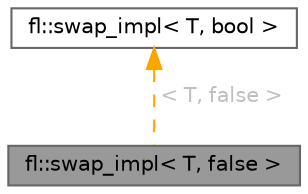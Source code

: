 digraph "fl::swap_impl&lt; T, false &gt;"
{
 // INTERACTIVE_SVG=YES
 // LATEX_PDF_SIZE
  bgcolor="transparent";
  edge [fontname=Helvetica,fontsize=10,labelfontname=Helvetica,labelfontsize=10];
  node [fontname=Helvetica,fontsize=10,shape=box,height=0.2,width=0.4];
  Node1 [id="Node000001",label="fl::swap_impl\< T, false \>",height=0.2,width=0.4,color="gray40", fillcolor="grey60", style="filled", fontcolor="black",tooltip=" "];
  Node2 -> Node1 [id="edge1_Node000001_Node000002",dir="back",color="orange",style="dashed",tooltip=" ",label=" \< T, false \>",fontcolor="grey" ];
  Node2 [id="Node000002",label="fl::swap_impl\< T, bool \>",height=0.2,width=0.4,color="gray40", fillcolor="white", style="filled",URL="$d4/d36/namespacefl.html#de/d17/structfl_1_1swap__impl",tooltip=" "];
}
